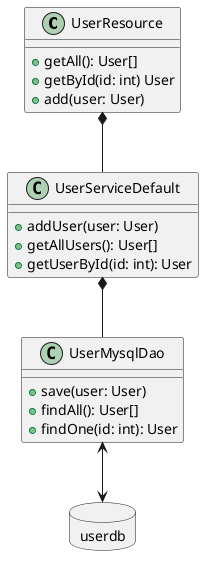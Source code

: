 @startuml

class UserResource {
    +getAll(): User[]
    +getById(id: int) User
    +add(user: User)
}


class UserServiceDefault {
     +addUser(user: User)
     +getAllUsers(): User[]
     +getUserById(id: int): User
}

class UserMysqlDao {
    +save(user: User)
    +findAll(): User[]
    +findOne(id: int): User
}

allowmixing
database userdb

UserResource *-- UserServiceDefault
UserServiceDefault *-- UserMysqlDao
UserMysqlDao <--> userdb

@enduml